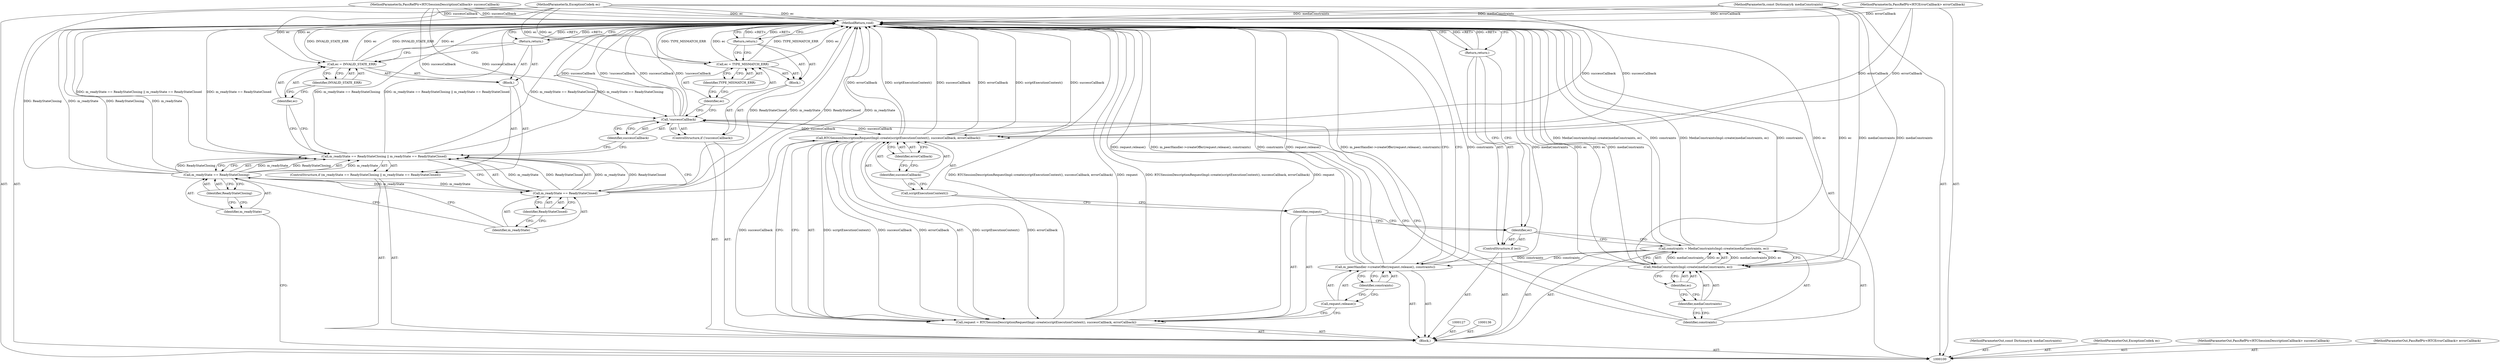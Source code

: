 digraph "1_Chrome_ab5e55ff333def909d025ac45da9ffa0d88a63f2" {
"1000146" [label="(MethodReturn,void)"];
"1000103" [label="(MethodParameterIn,const Dictionary& mediaConstraints)"];
"1000199" [label="(MethodParameterOut,const Dictionary& mediaConstraints)"];
"1000104" [label="(MethodParameterIn,ExceptionCode& ec)"];
"1000200" [label="(MethodParameterOut,ExceptionCode& ec)"];
"1000101" [label="(MethodParameterIn,PassRefPtr<RTCSessionDescriptionCallback> successCallback)"];
"1000197" [label="(MethodParameterOut,PassRefPtr<RTCSessionDescriptionCallback> successCallback)"];
"1000102" [label="(MethodParameterIn,PassRefPtr<RTCErrorCallback> errorCallback)"];
"1000198" [label="(MethodParameterOut,PassRefPtr<RTCErrorCallback> errorCallback)"];
"1000126" [label="(Return,return;)"];
"1000128" [label="(Call,constraints = MediaConstraintsImpl::create(mediaConstraints, ec))"];
"1000129" [label="(Identifier,constraints)"];
"1000130" [label="(Call,MediaConstraintsImpl::create(mediaConstraints, ec))"];
"1000131" [label="(Identifier,mediaConstraints)"];
"1000132" [label="(Identifier,ec)"];
"1000133" [label="(ControlStructure,if (ec))"];
"1000134" [label="(Identifier,ec)"];
"1000135" [label="(Return,return;)"];
"1000141" [label="(Identifier,successCallback)"];
"1000142" [label="(Identifier,errorCallback)"];
"1000137" [label="(Call,request = RTCSessionDescriptionRequestImpl::create(scriptExecutionContext(), successCallback, errorCallback))"];
"1000138" [label="(Identifier,request)"];
"1000139" [label="(Call,RTCSessionDescriptionRequestImpl::create(scriptExecutionContext(), successCallback, errorCallback))"];
"1000140" [label="(Call,scriptExecutionContext())"];
"1000144" [label="(Call,request.release())"];
"1000143" [label="(Call,m_peerHandler->createOffer(request.release(), constraints))"];
"1000145" [label="(Identifier,constraints)"];
"1000105" [label="(Block,)"];
"1000110" [label="(Identifier,ReadyStateClosing)"];
"1000106" [label="(ControlStructure,if (m_readyState == ReadyStateClosing || m_readyState == ReadyStateClosed))"];
"1000111" [label="(Call,m_readyState == ReadyStateClosed)"];
"1000112" [label="(Identifier,m_readyState)"];
"1000113" [label="(Identifier,ReadyStateClosed)"];
"1000114" [label="(Block,)"];
"1000107" [label="(Call,m_readyState == ReadyStateClosing || m_readyState == ReadyStateClosed)"];
"1000108" [label="(Call,m_readyState == ReadyStateClosing)"];
"1000109" [label="(Identifier,m_readyState)"];
"1000117" [label="(Identifier,INVALID_STATE_ERR)"];
"1000115" [label="(Call,ec = INVALID_STATE_ERR)"];
"1000116" [label="(Identifier,ec)"];
"1000118" [label="(Return,return;)"];
"1000122" [label="(Block,)"];
"1000119" [label="(ControlStructure,if (!successCallback))"];
"1000120" [label="(Call,!successCallback)"];
"1000121" [label="(Identifier,successCallback)"];
"1000125" [label="(Identifier,TYPE_MISMATCH_ERR)"];
"1000123" [label="(Call,ec = TYPE_MISMATCH_ERR)"];
"1000124" [label="(Identifier,ec)"];
"1000146" -> "1000100"  [label="AST: "];
"1000146" -> "1000118"  [label="CFG: "];
"1000146" -> "1000126"  [label="CFG: "];
"1000146" -> "1000135"  [label="CFG: "];
"1000146" -> "1000143"  [label="CFG: "];
"1000135" -> "1000146"  [label="DDG: <RET>"];
"1000126" -> "1000146"  [label="DDG: <RET>"];
"1000115" -> "1000146"  [label="DDG: INVALID_STATE_ERR"];
"1000115" -> "1000146"  [label="DDG: ec"];
"1000128" -> "1000146"  [label="DDG: MediaConstraintsImpl::create(mediaConstraints, ec)"];
"1000128" -> "1000146"  [label="DDG: constraints"];
"1000139" -> "1000146"  [label="DDG: errorCallback"];
"1000139" -> "1000146"  [label="DDG: scriptExecutionContext()"];
"1000139" -> "1000146"  [label="DDG: successCallback"];
"1000123" -> "1000146"  [label="DDG: TYPE_MISMATCH_ERR"];
"1000123" -> "1000146"  [label="DDG: ec"];
"1000107" -> "1000146"  [label="DDG: m_readyState == ReadyStateClosing"];
"1000107" -> "1000146"  [label="DDG: m_readyState == ReadyStateClosing || m_readyState == ReadyStateClosed"];
"1000107" -> "1000146"  [label="DDG: m_readyState == ReadyStateClosed"];
"1000104" -> "1000146"  [label="DDG: ec"];
"1000130" -> "1000146"  [label="DDG: ec"];
"1000130" -> "1000146"  [label="DDG: mediaConstraints"];
"1000137" -> "1000146"  [label="DDG: RTCSessionDescriptionRequestImpl::create(scriptExecutionContext(), successCallback, errorCallback)"];
"1000137" -> "1000146"  [label="DDG: request"];
"1000103" -> "1000146"  [label="DDG: mediaConstraints"];
"1000143" -> "1000146"  [label="DDG: request.release()"];
"1000143" -> "1000146"  [label="DDG: m_peerHandler->createOffer(request.release(), constraints)"];
"1000143" -> "1000146"  [label="DDG: constraints"];
"1000120" -> "1000146"  [label="DDG: successCallback"];
"1000120" -> "1000146"  [label="DDG: !successCallback"];
"1000102" -> "1000146"  [label="DDG: errorCallback"];
"1000111" -> "1000146"  [label="DDG: m_readyState"];
"1000111" -> "1000146"  [label="DDG: ReadyStateClosed"];
"1000101" -> "1000146"  [label="DDG: successCallback"];
"1000108" -> "1000146"  [label="DDG: ReadyStateClosing"];
"1000108" -> "1000146"  [label="DDG: m_readyState"];
"1000118" -> "1000146"  [label="DDG: <RET>"];
"1000103" -> "1000100"  [label="AST: "];
"1000103" -> "1000146"  [label="DDG: mediaConstraints"];
"1000103" -> "1000130"  [label="DDG: mediaConstraints"];
"1000199" -> "1000100"  [label="AST: "];
"1000104" -> "1000100"  [label="AST: "];
"1000104" -> "1000146"  [label="DDG: ec"];
"1000104" -> "1000115"  [label="DDG: ec"];
"1000104" -> "1000123"  [label="DDG: ec"];
"1000104" -> "1000130"  [label="DDG: ec"];
"1000200" -> "1000100"  [label="AST: "];
"1000101" -> "1000100"  [label="AST: "];
"1000101" -> "1000146"  [label="DDG: successCallback"];
"1000101" -> "1000120"  [label="DDG: successCallback"];
"1000101" -> "1000139"  [label="DDG: successCallback"];
"1000197" -> "1000100"  [label="AST: "];
"1000102" -> "1000100"  [label="AST: "];
"1000102" -> "1000146"  [label="DDG: errorCallback"];
"1000102" -> "1000139"  [label="DDG: errorCallback"];
"1000198" -> "1000100"  [label="AST: "];
"1000126" -> "1000122"  [label="AST: "];
"1000126" -> "1000123"  [label="CFG: "];
"1000146" -> "1000126"  [label="CFG: "];
"1000126" -> "1000146"  [label="DDG: <RET>"];
"1000128" -> "1000105"  [label="AST: "];
"1000128" -> "1000130"  [label="CFG: "];
"1000129" -> "1000128"  [label="AST: "];
"1000130" -> "1000128"  [label="AST: "];
"1000134" -> "1000128"  [label="CFG: "];
"1000128" -> "1000146"  [label="DDG: MediaConstraintsImpl::create(mediaConstraints, ec)"];
"1000128" -> "1000146"  [label="DDG: constraints"];
"1000130" -> "1000128"  [label="DDG: mediaConstraints"];
"1000130" -> "1000128"  [label="DDG: ec"];
"1000128" -> "1000143"  [label="DDG: constraints"];
"1000129" -> "1000128"  [label="AST: "];
"1000129" -> "1000120"  [label="CFG: "];
"1000131" -> "1000129"  [label="CFG: "];
"1000130" -> "1000128"  [label="AST: "];
"1000130" -> "1000132"  [label="CFG: "];
"1000131" -> "1000130"  [label="AST: "];
"1000132" -> "1000130"  [label="AST: "];
"1000128" -> "1000130"  [label="CFG: "];
"1000130" -> "1000146"  [label="DDG: ec"];
"1000130" -> "1000146"  [label="DDG: mediaConstraints"];
"1000130" -> "1000128"  [label="DDG: mediaConstraints"];
"1000130" -> "1000128"  [label="DDG: ec"];
"1000103" -> "1000130"  [label="DDG: mediaConstraints"];
"1000104" -> "1000130"  [label="DDG: ec"];
"1000131" -> "1000130"  [label="AST: "];
"1000131" -> "1000129"  [label="CFG: "];
"1000132" -> "1000131"  [label="CFG: "];
"1000132" -> "1000130"  [label="AST: "];
"1000132" -> "1000131"  [label="CFG: "];
"1000130" -> "1000132"  [label="CFG: "];
"1000133" -> "1000105"  [label="AST: "];
"1000134" -> "1000133"  [label="AST: "];
"1000135" -> "1000133"  [label="AST: "];
"1000134" -> "1000133"  [label="AST: "];
"1000134" -> "1000128"  [label="CFG: "];
"1000135" -> "1000134"  [label="CFG: "];
"1000138" -> "1000134"  [label="CFG: "];
"1000135" -> "1000133"  [label="AST: "];
"1000135" -> "1000134"  [label="CFG: "];
"1000146" -> "1000135"  [label="CFG: "];
"1000135" -> "1000146"  [label="DDG: <RET>"];
"1000141" -> "1000139"  [label="AST: "];
"1000141" -> "1000140"  [label="CFG: "];
"1000142" -> "1000141"  [label="CFG: "];
"1000142" -> "1000139"  [label="AST: "];
"1000142" -> "1000141"  [label="CFG: "];
"1000139" -> "1000142"  [label="CFG: "];
"1000137" -> "1000105"  [label="AST: "];
"1000137" -> "1000139"  [label="CFG: "];
"1000138" -> "1000137"  [label="AST: "];
"1000139" -> "1000137"  [label="AST: "];
"1000144" -> "1000137"  [label="CFG: "];
"1000137" -> "1000146"  [label="DDG: RTCSessionDescriptionRequestImpl::create(scriptExecutionContext(), successCallback, errorCallback)"];
"1000137" -> "1000146"  [label="DDG: request"];
"1000139" -> "1000137"  [label="DDG: scriptExecutionContext()"];
"1000139" -> "1000137"  [label="DDG: successCallback"];
"1000139" -> "1000137"  [label="DDG: errorCallback"];
"1000138" -> "1000137"  [label="AST: "];
"1000138" -> "1000134"  [label="CFG: "];
"1000140" -> "1000138"  [label="CFG: "];
"1000139" -> "1000137"  [label="AST: "];
"1000139" -> "1000142"  [label="CFG: "];
"1000140" -> "1000139"  [label="AST: "];
"1000141" -> "1000139"  [label="AST: "];
"1000142" -> "1000139"  [label="AST: "];
"1000137" -> "1000139"  [label="CFG: "];
"1000139" -> "1000146"  [label="DDG: errorCallback"];
"1000139" -> "1000146"  [label="DDG: scriptExecutionContext()"];
"1000139" -> "1000146"  [label="DDG: successCallback"];
"1000139" -> "1000137"  [label="DDG: scriptExecutionContext()"];
"1000139" -> "1000137"  [label="DDG: successCallback"];
"1000139" -> "1000137"  [label="DDG: errorCallback"];
"1000120" -> "1000139"  [label="DDG: successCallback"];
"1000101" -> "1000139"  [label="DDG: successCallback"];
"1000102" -> "1000139"  [label="DDG: errorCallback"];
"1000140" -> "1000139"  [label="AST: "];
"1000140" -> "1000138"  [label="CFG: "];
"1000141" -> "1000140"  [label="CFG: "];
"1000144" -> "1000143"  [label="AST: "];
"1000144" -> "1000137"  [label="CFG: "];
"1000145" -> "1000144"  [label="CFG: "];
"1000143" -> "1000105"  [label="AST: "];
"1000143" -> "1000145"  [label="CFG: "];
"1000144" -> "1000143"  [label="AST: "];
"1000145" -> "1000143"  [label="AST: "];
"1000146" -> "1000143"  [label="CFG: "];
"1000143" -> "1000146"  [label="DDG: request.release()"];
"1000143" -> "1000146"  [label="DDG: m_peerHandler->createOffer(request.release(), constraints)"];
"1000143" -> "1000146"  [label="DDG: constraints"];
"1000128" -> "1000143"  [label="DDG: constraints"];
"1000145" -> "1000143"  [label="AST: "];
"1000145" -> "1000144"  [label="CFG: "];
"1000143" -> "1000145"  [label="CFG: "];
"1000105" -> "1000100"  [label="AST: "];
"1000106" -> "1000105"  [label="AST: "];
"1000119" -> "1000105"  [label="AST: "];
"1000127" -> "1000105"  [label="AST: "];
"1000128" -> "1000105"  [label="AST: "];
"1000133" -> "1000105"  [label="AST: "];
"1000136" -> "1000105"  [label="AST: "];
"1000137" -> "1000105"  [label="AST: "];
"1000143" -> "1000105"  [label="AST: "];
"1000110" -> "1000108"  [label="AST: "];
"1000110" -> "1000109"  [label="CFG: "];
"1000108" -> "1000110"  [label="CFG: "];
"1000106" -> "1000105"  [label="AST: "];
"1000107" -> "1000106"  [label="AST: "];
"1000114" -> "1000106"  [label="AST: "];
"1000111" -> "1000107"  [label="AST: "];
"1000111" -> "1000113"  [label="CFG: "];
"1000112" -> "1000111"  [label="AST: "];
"1000113" -> "1000111"  [label="AST: "];
"1000107" -> "1000111"  [label="CFG: "];
"1000111" -> "1000146"  [label="DDG: m_readyState"];
"1000111" -> "1000146"  [label="DDG: ReadyStateClosed"];
"1000111" -> "1000107"  [label="DDG: m_readyState"];
"1000111" -> "1000107"  [label="DDG: ReadyStateClosed"];
"1000108" -> "1000111"  [label="DDG: m_readyState"];
"1000112" -> "1000111"  [label="AST: "];
"1000112" -> "1000108"  [label="CFG: "];
"1000113" -> "1000112"  [label="CFG: "];
"1000113" -> "1000111"  [label="AST: "];
"1000113" -> "1000112"  [label="CFG: "];
"1000111" -> "1000113"  [label="CFG: "];
"1000114" -> "1000106"  [label="AST: "];
"1000115" -> "1000114"  [label="AST: "];
"1000118" -> "1000114"  [label="AST: "];
"1000107" -> "1000106"  [label="AST: "];
"1000107" -> "1000108"  [label="CFG: "];
"1000107" -> "1000111"  [label="CFG: "];
"1000108" -> "1000107"  [label="AST: "];
"1000111" -> "1000107"  [label="AST: "];
"1000116" -> "1000107"  [label="CFG: "];
"1000121" -> "1000107"  [label="CFG: "];
"1000107" -> "1000146"  [label="DDG: m_readyState == ReadyStateClosing"];
"1000107" -> "1000146"  [label="DDG: m_readyState == ReadyStateClosing || m_readyState == ReadyStateClosed"];
"1000107" -> "1000146"  [label="DDG: m_readyState == ReadyStateClosed"];
"1000108" -> "1000107"  [label="DDG: m_readyState"];
"1000108" -> "1000107"  [label="DDG: ReadyStateClosing"];
"1000111" -> "1000107"  [label="DDG: m_readyState"];
"1000111" -> "1000107"  [label="DDG: ReadyStateClosed"];
"1000108" -> "1000107"  [label="AST: "];
"1000108" -> "1000110"  [label="CFG: "];
"1000109" -> "1000108"  [label="AST: "];
"1000110" -> "1000108"  [label="AST: "];
"1000112" -> "1000108"  [label="CFG: "];
"1000107" -> "1000108"  [label="CFG: "];
"1000108" -> "1000146"  [label="DDG: ReadyStateClosing"];
"1000108" -> "1000146"  [label="DDG: m_readyState"];
"1000108" -> "1000107"  [label="DDG: m_readyState"];
"1000108" -> "1000107"  [label="DDG: ReadyStateClosing"];
"1000108" -> "1000111"  [label="DDG: m_readyState"];
"1000109" -> "1000108"  [label="AST: "];
"1000109" -> "1000100"  [label="CFG: "];
"1000110" -> "1000109"  [label="CFG: "];
"1000117" -> "1000115"  [label="AST: "];
"1000117" -> "1000116"  [label="CFG: "];
"1000115" -> "1000117"  [label="CFG: "];
"1000115" -> "1000114"  [label="AST: "];
"1000115" -> "1000117"  [label="CFG: "];
"1000116" -> "1000115"  [label="AST: "];
"1000117" -> "1000115"  [label="AST: "];
"1000118" -> "1000115"  [label="CFG: "];
"1000115" -> "1000146"  [label="DDG: INVALID_STATE_ERR"];
"1000115" -> "1000146"  [label="DDG: ec"];
"1000104" -> "1000115"  [label="DDG: ec"];
"1000116" -> "1000115"  [label="AST: "];
"1000116" -> "1000107"  [label="CFG: "];
"1000117" -> "1000116"  [label="CFG: "];
"1000118" -> "1000114"  [label="AST: "];
"1000118" -> "1000115"  [label="CFG: "];
"1000146" -> "1000118"  [label="CFG: "];
"1000118" -> "1000146"  [label="DDG: <RET>"];
"1000122" -> "1000119"  [label="AST: "];
"1000123" -> "1000122"  [label="AST: "];
"1000126" -> "1000122"  [label="AST: "];
"1000119" -> "1000105"  [label="AST: "];
"1000120" -> "1000119"  [label="AST: "];
"1000122" -> "1000119"  [label="AST: "];
"1000120" -> "1000119"  [label="AST: "];
"1000120" -> "1000121"  [label="CFG: "];
"1000121" -> "1000120"  [label="AST: "];
"1000124" -> "1000120"  [label="CFG: "];
"1000129" -> "1000120"  [label="CFG: "];
"1000120" -> "1000146"  [label="DDG: successCallback"];
"1000120" -> "1000146"  [label="DDG: !successCallback"];
"1000101" -> "1000120"  [label="DDG: successCallback"];
"1000120" -> "1000139"  [label="DDG: successCallback"];
"1000121" -> "1000120"  [label="AST: "];
"1000121" -> "1000107"  [label="CFG: "];
"1000120" -> "1000121"  [label="CFG: "];
"1000125" -> "1000123"  [label="AST: "];
"1000125" -> "1000124"  [label="CFG: "];
"1000123" -> "1000125"  [label="CFG: "];
"1000123" -> "1000122"  [label="AST: "];
"1000123" -> "1000125"  [label="CFG: "];
"1000124" -> "1000123"  [label="AST: "];
"1000125" -> "1000123"  [label="AST: "];
"1000126" -> "1000123"  [label="CFG: "];
"1000123" -> "1000146"  [label="DDG: TYPE_MISMATCH_ERR"];
"1000123" -> "1000146"  [label="DDG: ec"];
"1000104" -> "1000123"  [label="DDG: ec"];
"1000124" -> "1000123"  [label="AST: "];
"1000124" -> "1000120"  [label="CFG: "];
"1000125" -> "1000124"  [label="CFG: "];
}
